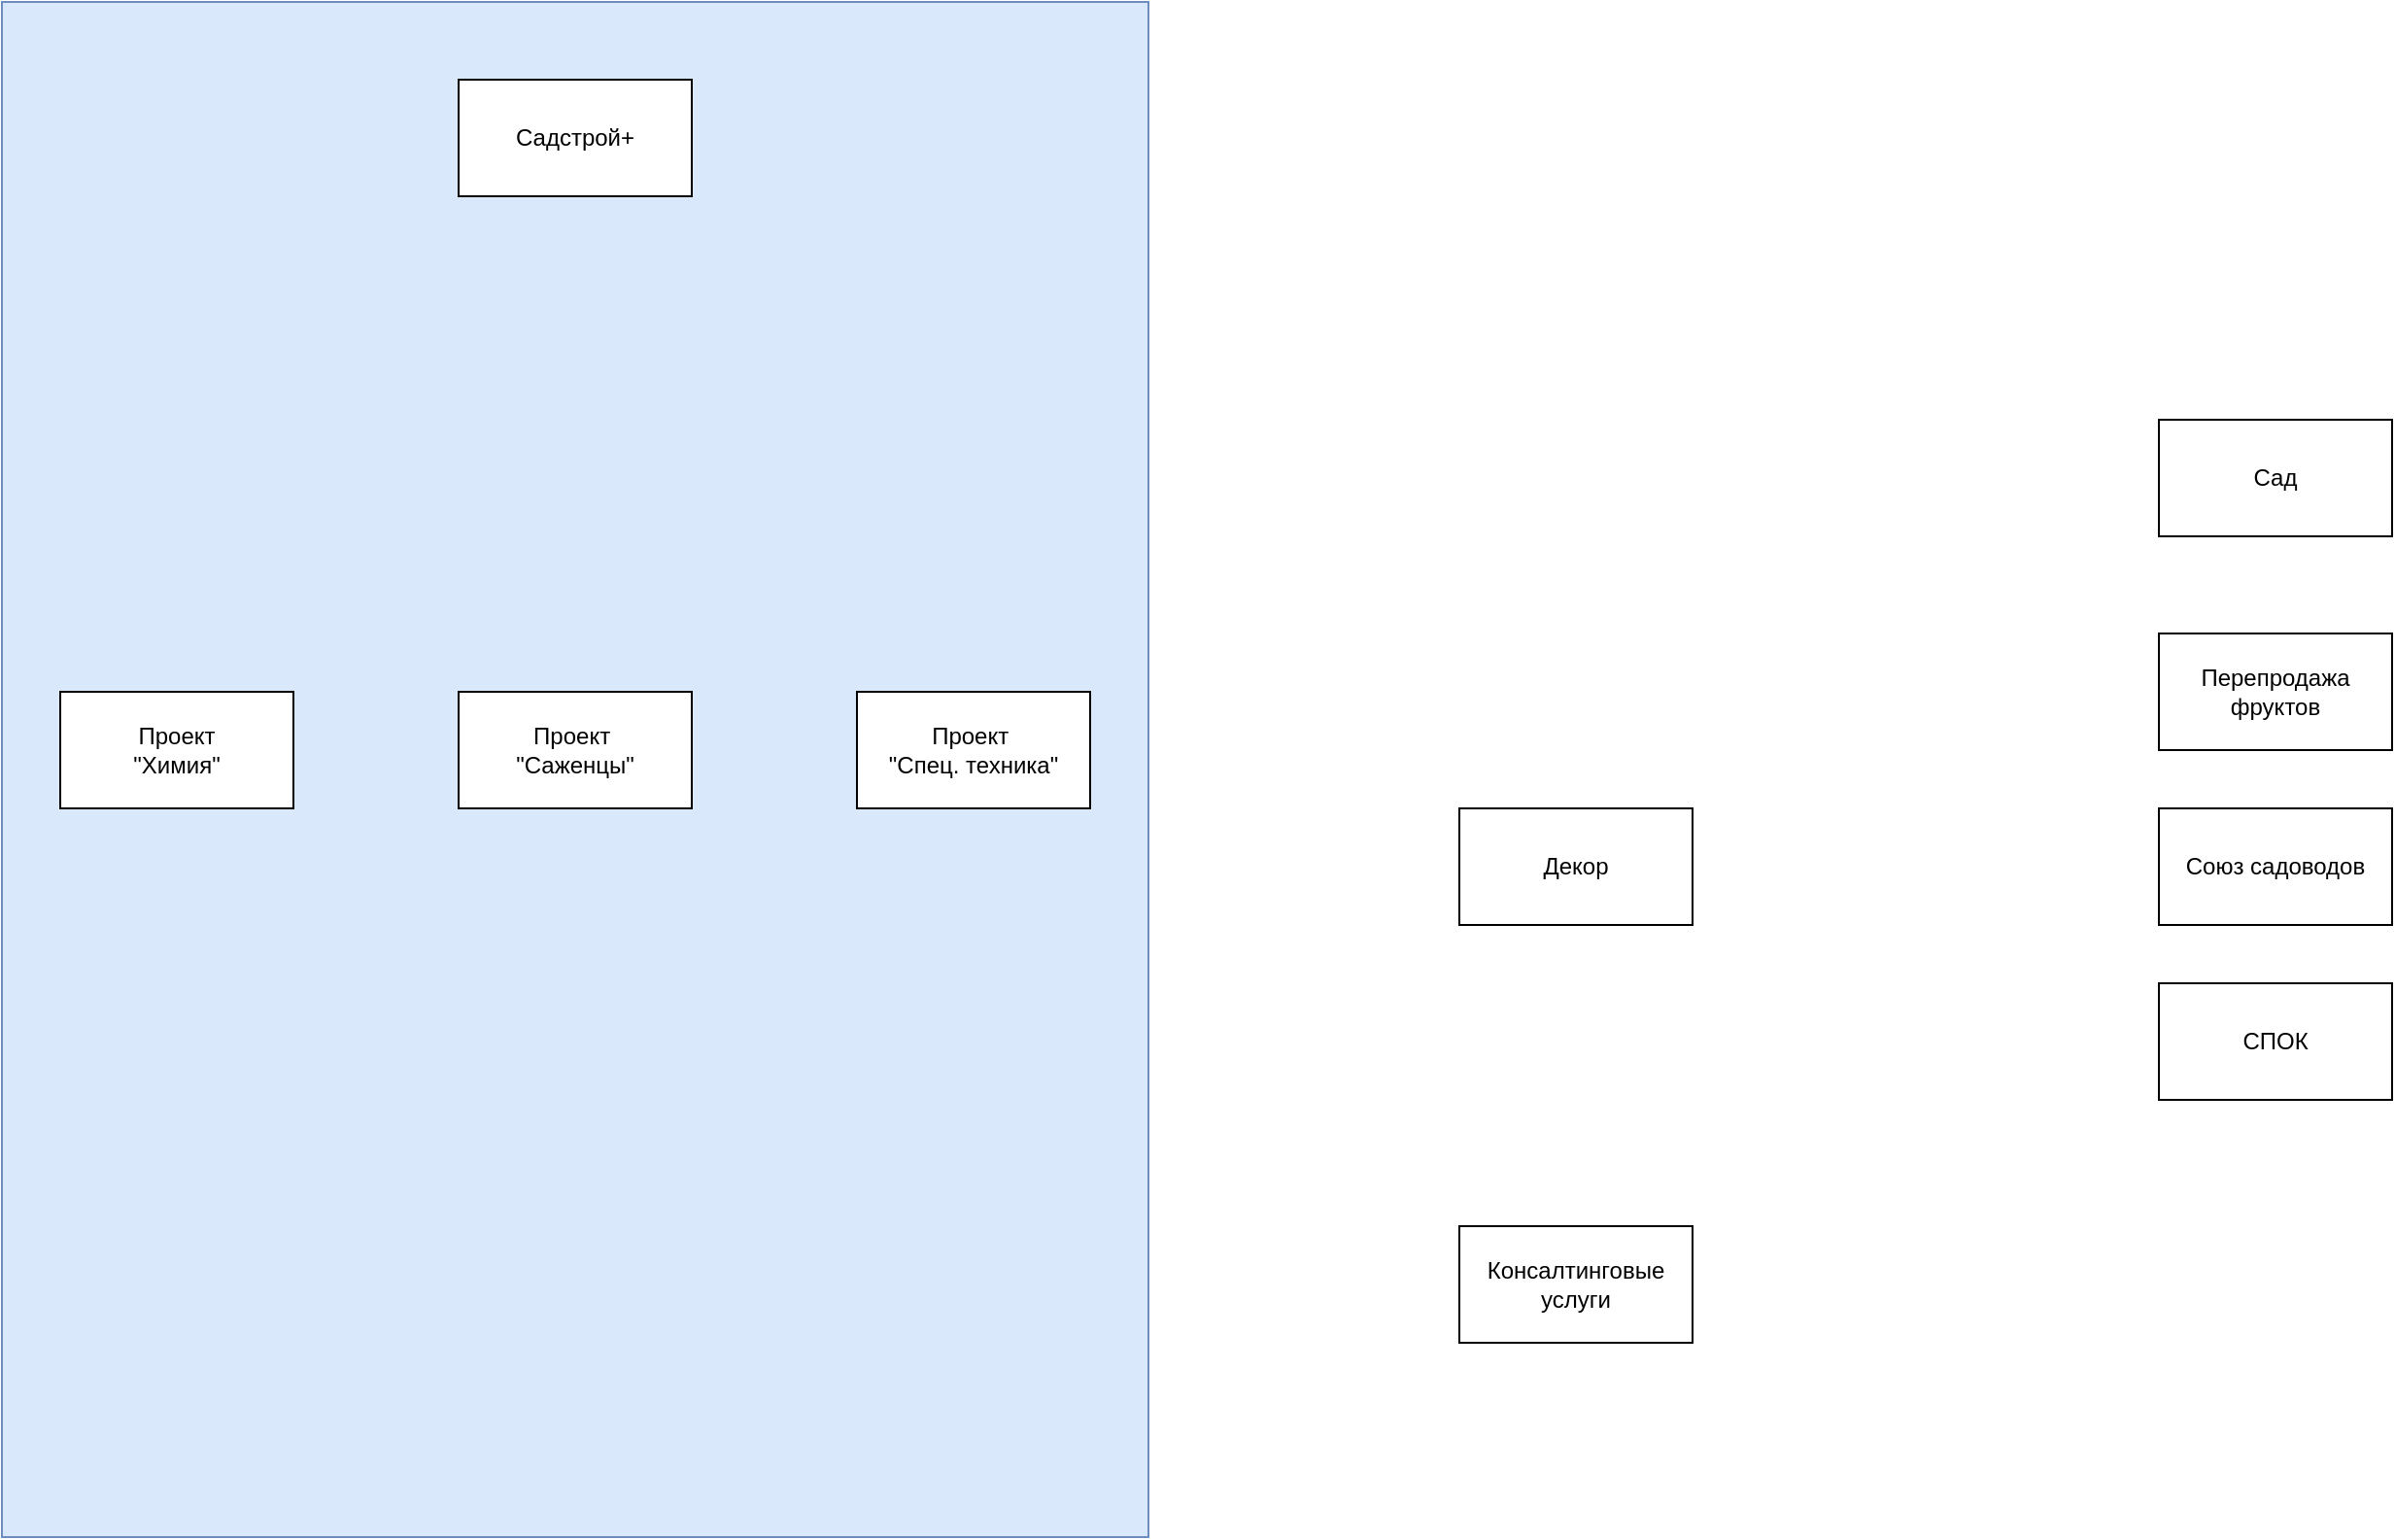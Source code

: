 <mxfile version="22.1.7" type="github">
  <diagram name="Page-1" id="H_1aUF9YoPBZOVjen3y8">
    <mxGraphModel dx="1593" dy="860" grid="1" gridSize="10" guides="1" tooltips="1" connect="1" arrows="1" fold="1" page="1" pageScale="1" pageWidth="827" pageHeight="1169" math="0" shadow="0">
      <root>
        <mxCell id="0" />
        <mxCell id="1" parent="0" />
        <mxCell id="trHTC3H61IdcHDAHbdsG-15" value="" style="rounded=0;whiteSpace=wrap;html=1;fillColor=#dae8fc;strokeColor=#6c8ebf;" vertex="1" parent="1">
          <mxGeometry x="50" y="170" width="590" height="790" as="geometry" />
        </mxCell>
        <mxCell id="trHTC3H61IdcHDAHbdsG-1" value="&lt;div&gt;Проект&amp;nbsp;&lt;/div&gt;&lt;div&gt;&quot;Саженцы&quot;&lt;/div&gt;" style="rounded=0;whiteSpace=wrap;html=1;" vertex="1" parent="1">
          <mxGeometry x="285" y="525" width="120" height="60" as="geometry" />
        </mxCell>
        <mxCell id="trHTC3H61IdcHDAHbdsG-2" value="Сад" style="rounded=0;whiteSpace=wrap;html=1;" vertex="1" parent="1">
          <mxGeometry x="1160" y="385" width="120" height="60" as="geometry" />
        </mxCell>
        <mxCell id="trHTC3H61IdcHDAHbdsG-3" value="&lt;div&gt;Проект&lt;/div&gt;&lt;div&gt;&quot;Химия&quot;&lt;/div&gt;" style="rounded=0;whiteSpace=wrap;html=1;" vertex="1" parent="1">
          <mxGeometry x="80" y="525" width="120" height="60" as="geometry" />
        </mxCell>
        <mxCell id="trHTC3H61IdcHDAHbdsG-4" value="СПОК" style="rounded=0;whiteSpace=wrap;html=1;" vertex="1" parent="1">
          <mxGeometry x="1160" y="675" width="120" height="60" as="geometry" />
        </mxCell>
        <mxCell id="trHTC3H61IdcHDAHbdsG-5" value="Декор" style="rounded=0;whiteSpace=wrap;html=1;" vertex="1" parent="1">
          <mxGeometry x="800" y="585" width="120" height="60" as="geometry" />
        </mxCell>
        <mxCell id="trHTC3H61IdcHDAHbdsG-6" value="Консалтинговые услуги" style="rounded=0;whiteSpace=wrap;html=1;" vertex="1" parent="1">
          <mxGeometry x="800" y="800" width="120" height="60" as="geometry" />
        </mxCell>
        <mxCell id="trHTC3H61IdcHDAHbdsG-7" value="&lt;div&gt;Проект&amp;nbsp;&lt;/div&gt;&lt;div&gt;&quot;Спец. техника&quot;&lt;/div&gt;" style="rounded=0;whiteSpace=wrap;html=1;" vertex="1" parent="1">
          <mxGeometry x="490" y="525" width="120" height="60" as="geometry" />
        </mxCell>
        <mxCell id="trHTC3H61IdcHDAHbdsG-8" value="Союз садоводов" style="rounded=0;whiteSpace=wrap;html=1;" vertex="1" parent="1">
          <mxGeometry x="1160" y="585" width="120" height="60" as="geometry" />
        </mxCell>
        <mxCell id="trHTC3H61IdcHDAHbdsG-9" value="Перепродажа фруктов" style="rounded=0;whiteSpace=wrap;html=1;" vertex="1" parent="1">
          <mxGeometry x="1160" y="495" width="120" height="60" as="geometry" />
        </mxCell>
        <mxCell id="trHTC3H61IdcHDAHbdsG-11" value="Садстрой+" style="rounded=0;whiteSpace=wrap;html=1;" vertex="1" parent="1">
          <mxGeometry x="285" y="210" width="120" height="60" as="geometry" />
        </mxCell>
      </root>
    </mxGraphModel>
  </diagram>
</mxfile>
